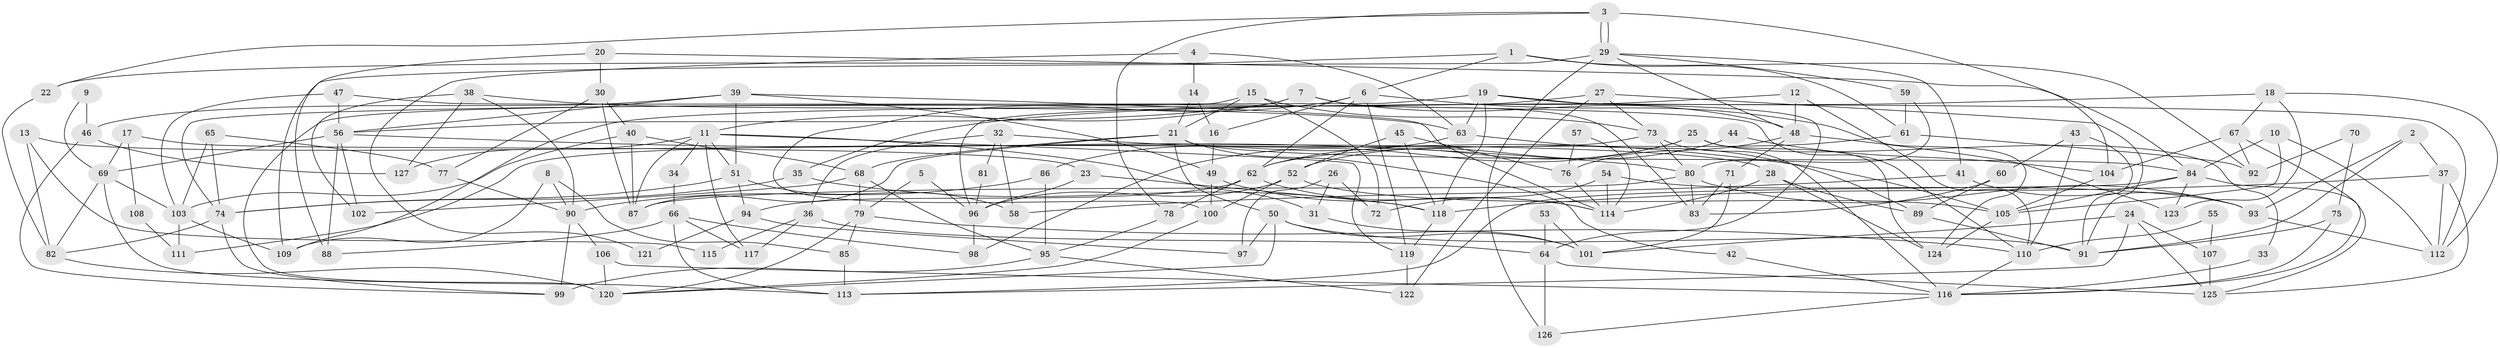 // Generated by graph-tools (version 1.1) at 2025/50/03/09/25 03:50:03]
// undirected, 127 vertices, 254 edges
graph export_dot {
graph [start="1"]
  node [color=gray90,style=filled];
  1;
  2;
  3;
  4;
  5;
  6;
  7;
  8;
  9;
  10;
  11;
  12;
  13;
  14;
  15;
  16;
  17;
  18;
  19;
  20;
  21;
  22;
  23;
  24;
  25;
  26;
  27;
  28;
  29;
  30;
  31;
  32;
  33;
  34;
  35;
  36;
  37;
  38;
  39;
  40;
  41;
  42;
  43;
  44;
  45;
  46;
  47;
  48;
  49;
  50;
  51;
  52;
  53;
  54;
  55;
  56;
  57;
  58;
  59;
  60;
  61;
  62;
  63;
  64;
  65;
  66;
  67;
  68;
  69;
  70;
  71;
  72;
  73;
  74;
  75;
  76;
  77;
  78;
  79;
  80;
  81;
  82;
  83;
  84;
  85;
  86;
  87;
  88;
  89;
  90;
  91;
  92;
  93;
  94;
  95;
  96;
  97;
  98;
  99;
  100;
  101;
  102;
  103;
  104;
  105;
  106;
  107;
  108;
  109;
  110;
  111;
  112;
  113;
  114;
  115;
  116;
  117;
  118;
  119;
  120;
  121;
  122;
  123;
  124;
  125;
  126;
  127;
  1 -- 61;
  1 -- 22;
  1 -- 6;
  1 -- 92;
  2 -- 37;
  2 -- 91;
  2 -- 93;
  3 -- 29;
  3 -- 29;
  3 -- 78;
  3 -- 22;
  3 -- 84;
  4 -- 14;
  4 -- 63;
  4 -- 121;
  5 -- 79;
  5 -- 96;
  6 -- 119;
  6 -- 16;
  6 -- 62;
  6 -- 100;
  6 -- 124;
  7 -- 56;
  7 -- 11;
  7 -- 48;
  7 -- 83;
  8 -- 109;
  8 -- 90;
  8 -- 85;
  9 -- 69;
  9 -- 46;
  10 -- 84;
  10 -- 112;
  10 -- 105;
  11 -- 117;
  11 -- 127;
  11 -- 31;
  11 -- 34;
  11 -- 51;
  11 -- 87;
  11 -- 119;
  12 -- 48;
  12 -- 110;
  12 -- 96;
  13 -- 82;
  13 -- 28;
  13 -- 115;
  14 -- 16;
  14 -- 21;
  15 -- 21;
  15 -- 72;
  15 -- 73;
  15 -- 120;
  16 -- 49;
  17 -- 69;
  17 -- 23;
  17 -- 108;
  18 -- 112;
  18 -- 123;
  18 -- 35;
  18 -- 67;
  19 -- 63;
  19 -- 74;
  19 -- 64;
  19 -- 112;
  19 -- 118;
  20 -- 104;
  20 -- 30;
  20 -- 88;
  21 -- 87;
  21 -- 84;
  21 -- 42;
  21 -- 50;
  21 -- 68;
  22 -- 82;
  23 -- 96;
  23 -- 118;
  24 -- 125;
  24 -- 101;
  24 -- 107;
  24 -- 113;
  25 -- 124;
  25 -- 62;
  25 -- 33;
  25 -- 98;
  26 -- 97;
  26 -- 31;
  26 -- 72;
  27 -- 91;
  27 -- 73;
  27 -- 109;
  27 -- 122;
  28 -- 124;
  28 -- 114;
  28 -- 89;
  29 -- 109;
  29 -- 41;
  29 -- 48;
  29 -- 59;
  29 -- 126;
  30 -- 40;
  30 -- 77;
  30 -- 87;
  31 -- 101;
  32 -- 58;
  32 -- 105;
  32 -- 36;
  32 -- 81;
  33 -- 116;
  34 -- 66;
  35 -- 118;
  35 -- 74;
  36 -- 64;
  36 -- 115;
  36 -- 117;
  37 -- 112;
  37 -- 118;
  37 -- 125;
  38 -- 102;
  38 -- 90;
  38 -- 63;
  38 -- 127;
  39 -- 56;
  39 -- 114;
  39 -- 46;
  39 -- 49;
  39 -- 51;
  40 -- 87;
  40 -- 68;
  40 -- 103;
  41 -- 93;
  41 -- 58;
  42 -- 116;
  43 -- 60;
  43 -- 110;
  43 -- 91;
  44 -- 104;
  44 -- 52;
  45 -- 52;
  45 -- 76;
  45 -- 118;
  46 -- 99;
  46 -- 127;
  47 -- 110;
  47 -- 103;
  47 -- 56;
  48 -- 71;
  48 -- 76;
  48 -- 123;
  49 -- 100;
  49 -- 114;
  50 -- 120;
  50 -- 91;
  50 -- 97;
  50 -- 101;
  51 -- 58;
  51 -- 74;
  51 -- 94;
  52 -- 96;
  52 -- 100;
  52 -- 105;
  53 -- 101;
  53 -- 64;
  54 -- 114;
  54 -- 93;
  54 -- 72;
  55 -- 110;
  55 -- 107;
  56 -- 69;
  56 -- 80;
  56 -- 88;
  56 -- 102;
  57 -- 76;
  57 -- 114;
  59 -- 80;
  59 -- 61;
  60 -- 89;
  60 -- 83;
  61 -- 92;
  61 -- 62;
  62 -- 78;
  62 -- 94;
  62 -- 114;
  63 -- 89;
  63 -- 86;
  64 -- 125;
  64 -- 126;
  65 -- 74;
  65 -- 103;
  65 -- 77;
  66 -- 113;
  66 -- 88;
  66 -- 98;
  66 -- 117;
  67 -- 116;
  67 -- 92;
  67 -- 104;
  68 -- 95;
  68 -- 79;
  68 -- 102;
  69 -- 82;
  69 -- 113;
  69 -- 103;
  70 -- 92;
  70 -- 75;
  71 -- 83;
  71 -- 101;
  73 -- 80;
  73 -- 111;
  73 -- 116;
  74 -- 82;
  74 -- 99;
  75 -- 91;
  75 -- 116;
  76 -- 114;
  77 -- 90;
  78 -- 95;
  79 -- 85;
  79 -- 110;
  79 -- 120;
  80 -- 87;
  80 -- 83;
  80 -- 93;
  81 -- 96;
  82 -- 120;
  84 -- 105;
  84 -- 113;
  84 -- 123;
  84 -- 125;
  85 -- 113;
  86 -- 90;
  86 -- 95;
  89 -- 91;
  90 -- 106;
  90 -- 99;
  93 -- 112;
  94 -- 97;
  94 -- 121;
  95 -- 122;
  95 -- 99;
  96 -- 98;
  100 -- 120;
  103 -- 109;
  103 -- 111;
  104 -- 105;
  105 -- 124;
  106 -- 120;
  106 -- 116;
  107 -- 125;
  108 -- 111;
  110 -- 116;
  116 -- 126;
  118 -- 119;
  119 -- 122;
}
